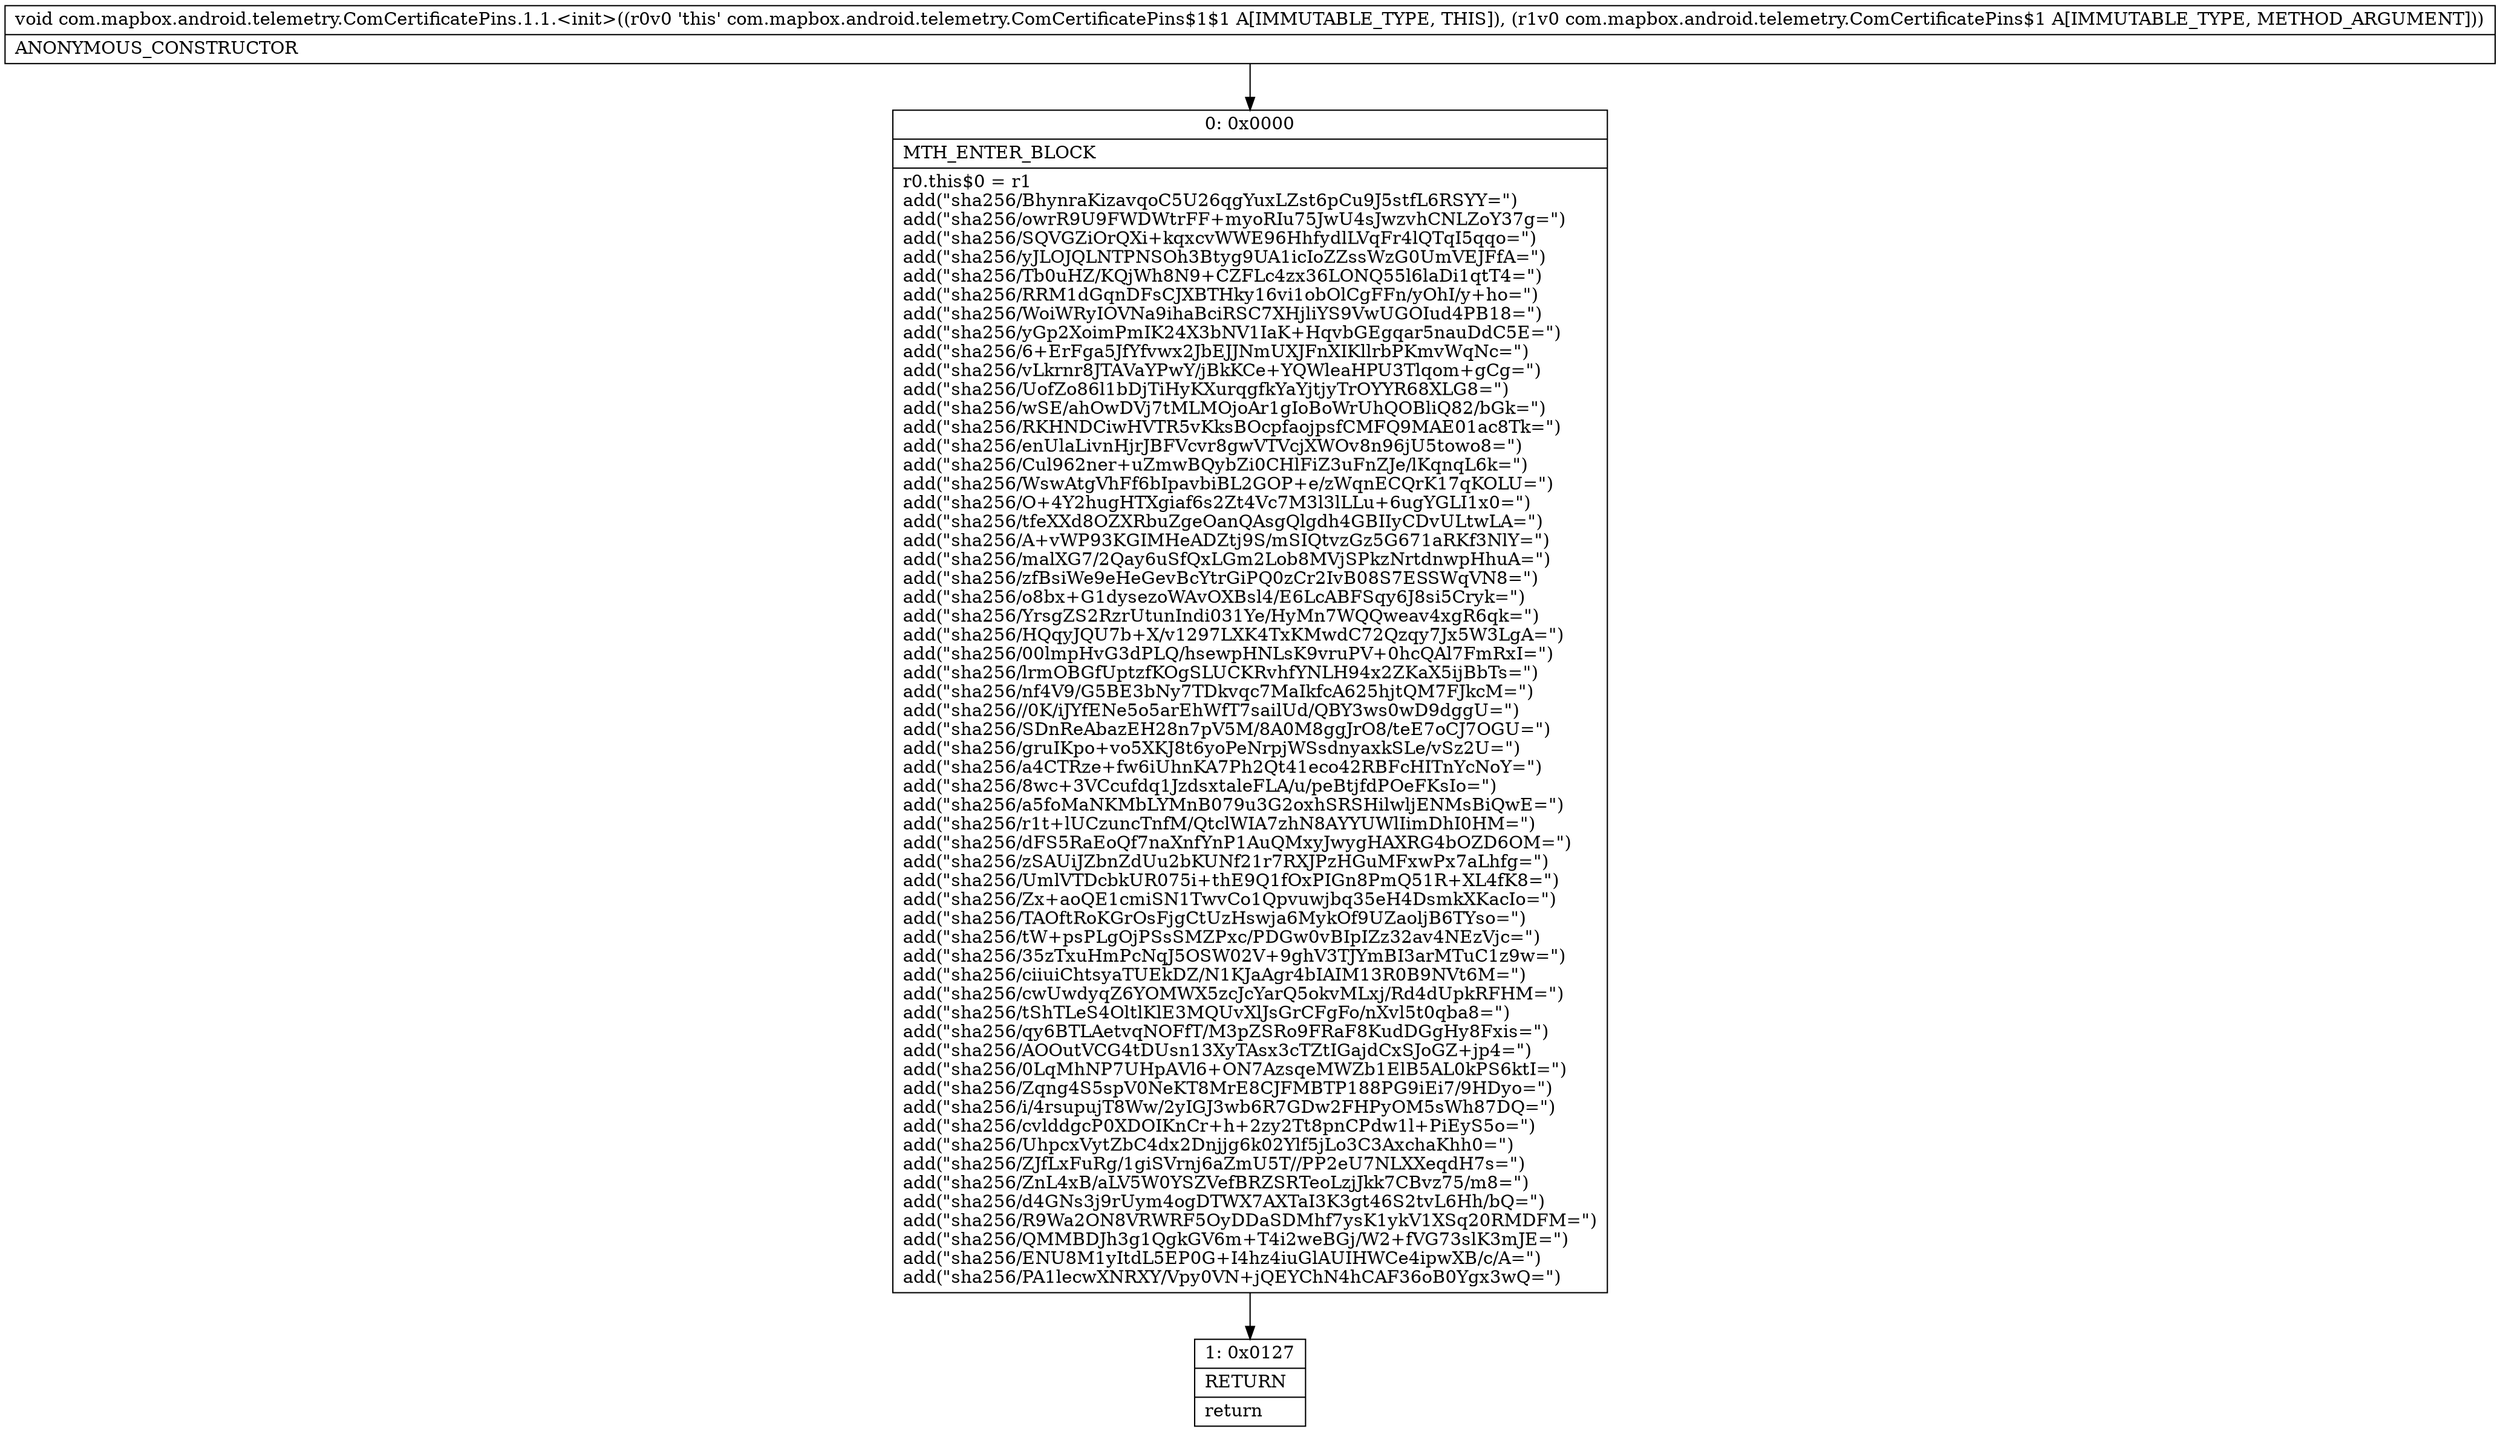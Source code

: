 digraph "CFG forcom.mapbox.android.telemetry.ComCertificatePins.1.1.\<init\>(Lcom\/mapbox\/android\/telemetry\/ComCertificatePins$1;)V" {
Node_0 [shape=record,label="{0\:\ 0x0000|MTH_ENTER_BLOCK\l|r0.this$0 = r1\ladd(\"sha256\/BhynraKizavqoC5U26qgYuxLZst6pCu9J5stfL6RSYY=\")\ladd(\"sha256\/owrR9U9FWDWtrFF+myoRIu75JwU4sJwzvhCNLZoY37g=\")\ladd(\"sha256\/SQVGZiOrQXi+kqxcvWWE96HhfydlLVqFr4lQTqI5qqo=\")\ladd(\"sha256\/yJLOJQLNTPNSOh3Btyg9UA1icIoZZssWzG0UmVEJFfA=\")\ladd(\"sha256\/Tb0uHZ\/KQjWh8N9+CZFLc4zx36LONQ55l6laDi1qtT4=\")\ladd(\"sha256\/RRM1dGqnDFsCJXBTHky16vi1obOlCgFFn\/yOhI\/y+ho=\")\ladd(\"sha256\/WoiWRyIOVNa9ihaBciRSC7XHjliYS9VwUGOIud4PB18=\")\ladd(\"sha256\/yGp2XoimPmIK24X3bNV1IaK+HqvbGEgqar5nauDdC5E=\")\ladd(\"sha256\/6+ErFga5JfYfvwx2JbEJJNmUXJFnXIKllrbPKmvWqNc=\")\ladd(\"sha256\/vLkrnr8JTAVaYPwY\/jBkKCe+YQWleaHPU3Tlqom+gCg=\")\ladd(\"sha256\/UofZo86l1bDjTiHyKXurqgfkYaYjtjyTrOYYR68XLG8=\")\ladd(\"sha256\/wSE\/ahOwDVj7tMLMOjoAr1gIoBoWrUhQOBliQ82\/bGk=\")\ladd(\"sha256\/RKHNDCiwHVTR5vKksBOcpfaojpsfCMFQ9MAE01ac8Tk=\")\ladd(\"sha256\/enUlaLivnHjrJBFVcvr8gwVTVcjXWOv8n96jU5towo8=\")\ladd(\"sha256\/Cul962ner+uZmwBQybZi0CHlFiZ3uFnZJe\/lKqnqL6k=\")\ladd(\"sha256\/WswAtgVhFf6bIpavbiBL2GOP+e\/zWqnECQrK17qKOLU=\")\ladd(\"sha256\/O+4Y2hugHTXgiaf6s2Zt4Vc7M3l3lLLu+6ugYGLI1x0=\")\ladd(\"sha256\/tfeXXd8OZXRbuZgeOanQAsgQlgdh4GBIIyCDvULtwLA=\")\ladd(\"sha256\/A+vWP93KGIMHeADZtj9S\/mSIQtvzGz5G671aRKf3NlY=\")\ladd(\"sha256\/malXG7\/2Qay6uSfQxLGm2Lob8MVjSPkzNrtdnwpHhuA=\")\ladd(\"sha256\/zfBsiWe9eHeGevBcYtrGiPQ0zCr2IvB08S7ESSWqVN8=\")\ladd(\"sha256\/o8bx+G1dysezoWAvOXBsl4\/E6LcABFSqy6J8si5Cryk=\")\ladd(\"sha256\/YrsgZS2RzrUtunIndi031Ye\/HyMn7WQQweav4xgR6qk=\")\ladd(\"sha256\/HQqyJQU7b+X\/v1297LXK4TxKMwdC72Qzqy7Jx5W3LgA=\")\ladd(\"sha256\/00lmpHvG3dPLQ\/hsewpHNLsK9vruPV+0hcQAl7FmRxI=\")\ladd(\"sha256\/lrmOBGfUptzfKOgSLUCKRvhfYNLH94x2ZKaX5ijBbTs=\")\ladd(\"sha256\/nf4V9\/G5BE3bNy7TDkvqc7MaIkfcA625hjtQM7FJkcM=\")\ladd(\"sha256\/\/0K\/iJYfENe5o5arEhWfT7sailUd\/QBY3ws0wD9dggU=\")\ladd(\"sha256\/SDnReAbazEH28n7pV5M\/8A0M8ggJrO8\/teE7oCJ7OGU=\")\ladd(\"sha256\/gruIKpo+vo5XKJ8t6yoPeNrpjWSsdnyaxkSLe\/vSz2U=\")\ladd(\"sha256\/a4CTRze+fw6iUhnKA7Ph2Qt41eco42RBFcHITnYcNoY=\")\ladd(\"sha256\/8wc+3VCcufdq1JzdsxtaleFLA\/u\/peBtjfdPOeFKsIo=\")\ladd(\"sha256\/a5foMaNKMbLYMnB079u3G2oxhSRSHilwljENMsBiQwE=\")\ladd(\"sha256\/r1t+lUCzuncTnfM\/QtclWIA7zhN8AYYUWlIimDhI0HM=\")\ladd(\"sha256\/dFS5RaEoQf7naXnfYnP1AuQMxyJwygHAXRG4bOZD6OM=\")\ladd(\"sha256\/zSAUiJZbnZdUu2bKUNf21r7RXJPzHGuMFxwPx7aLhfg=\")\ladd(\"sha256\/UmlVTDcbkUR075i+thE9Q1fOxPIGn8PmQ51R+XL4fK8=\")\ladd(\"sha256\/Zx+aoQE1cmiSN1TwvCo1Qpvuwjbq35eH4DsmkXKacIo=\")\ladd(\"sha256\/TAOftRoKGrOsFjgCtUzHswja6MykOf9UZaoljB6TYso=\")\ladd(\"sha256\/tW+psPLgOjPSsSMZPxc\/PDGw0vBIpIZz32av4NEzVjc=\")\ladd(\"sha256\/35zTxuHmPcNqJ5OSW02V+9ghV3TJYmBI3arMTuC1z9w=\")\ladd(\"sha256\/ciiuiChtsyaTUEkDZ\/N1KJaAgr4bIAIM13R0B9NVt6M=\")\ladd(\"sha256\/cwUwdyqZ6YOMWX5zcJcYarQ5okvMLxj\/Rd4dUpkRFHM=\")\ladd(\"sha256\/tShTLeS4OltlKlE3MQUvXlJsGrCFgFo\/nXvl5t0qba8=\")\ladd(\"sha256\/qy6BTLAetvqNOFfT\/M3pZSRo9FRaF8KudDGgHy8Fxis=\")\ladd(\"sha256\/AOOutVCG4tDUsn13XyTAsx3cTZtIGajdCxSJoGZ+jp4=\")\ladd(\"sha256\/0LqMhNP7UHpAVl6+ON7AzsqeMWZb1ElB5AL0kPS6ktI=\")\ladd(\"sha256\/Zqng4S5spV0NeKT8MrE8CJFMBTP188PG9iEi7\/9HDyo=\")\ladd(\"sha256\/i\/4rsupujT8Ww\/2yIGJ3wb6R7GDw2FHPyOM5sWh87DQ=\")\ladd(\"sha256\/cvlddgcP0XDOIKnCr+h+2zy2Tt8pnCPdw1l+PiEyS5o=\")\ladd(\"sha256\/UhpcxVytZbC4dx2Dnjjg6k02Ylf5jLo3C3AxchaKhh0=\")\ladd(\"sha256\/ZJfLxFuRg\/1giSVrnj6aZmU5T\/\/PP2eU7NLXXeqdH7s=\")\ladd(\"sha256\/ZnL4xB\/aLV5W0YSZVefBRZSRTeoLzjJkk7CBvz75\/m8=\")\ladd(\"sha256\/d4GNs3j9rUym4ogDTWX7AXTaI3K3gt46S2tvL6Hh\/bQ=\")\ladd(\"sha256\/R9Wa2ON8VRWRF5OyDDaSDMhf7ysK1ykV1XSq20RMDFM=\")\ladd(\"sha256\/QMMBDJh3g1QgkGV6m+T4i2weBGj\/W2+fVG73slK3mJE=\")\ladd(\"sha256\/ENU8M1yItdL5EP0G+I4hz4iuGlAUIHWCe4ipwXB\/c\/A=\")\ladd(\"sha256\/PA1lecwXNRXY\/Vpy0VN+jQEYChN4hCAF36oB0Ygx3wQ=\")\l}"];
Node_1 [shape=record,label="{1\:\ 0x0127|RETURN\l|return\l}"];
MethodNode[shape=record,label="{void com.mapbox.android.telemetry.ComCertificatePins.1.1.\<init\>((r0v0 'this' com.mapbox.android.telemetry.ComCertificatePins$1$1 A[IMMUTABLE_TYPE, THIS]), (r1v0 com.mapbox.android.telemetry.ComCertificatePins$1 A[IMMUTABLE_TYPE, METHOD_ARGUMENT]))  | ANONYMOUS_CONSTRUCTOR\l}"];
MethodNode -> Node_0;
Node_0 -> Node_1;
}

